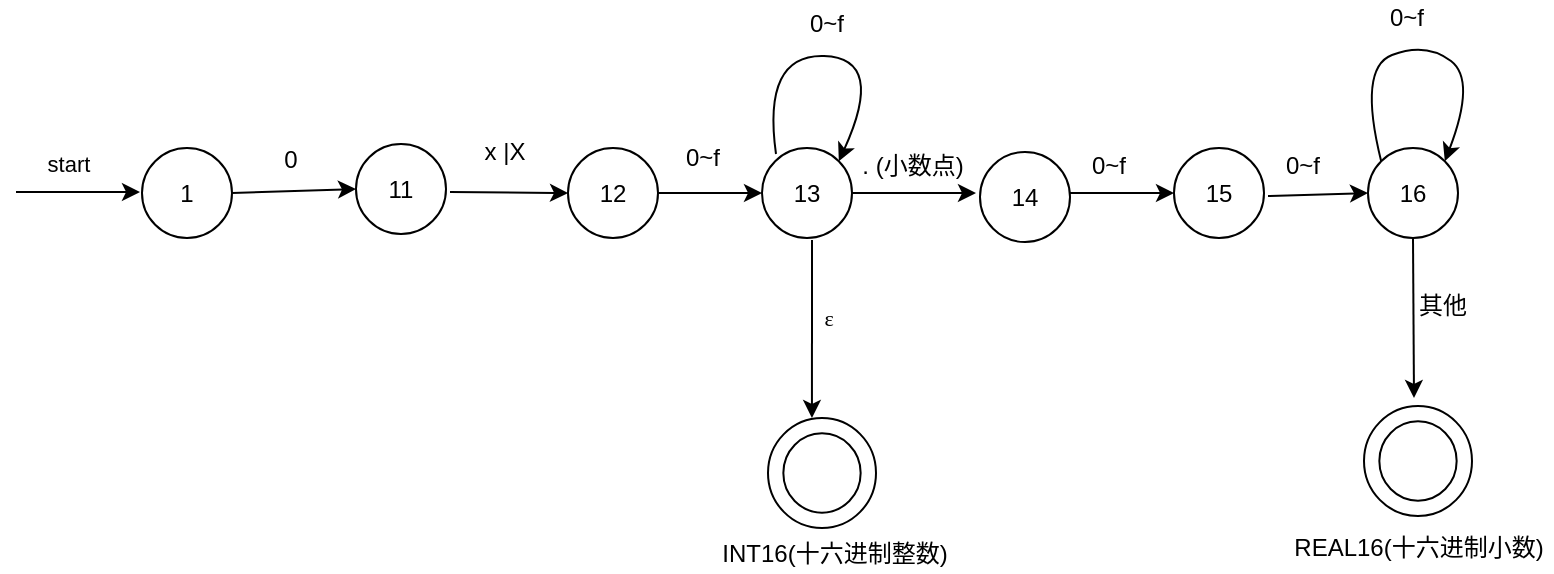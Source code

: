 <mxfile version="19.0.2" type="device"><diagram id="mX-PjH2hYDGYRvS_smga" name="Page-1"><mxGraphModel dx="881" dy="715" grid="0" gridSize="10" guides="1" tooltips="1" connect="1" arrows="1" fold="1" page="1" pageScale="1" pageWidth="827" pageHeight="1169" math="0" shadow="0"><root><mxCell id="0"/><mxCell id="1" parent="0"/><mxCell id="kXG4Nu-5K_6BPEgrHqvr-1" value="1" style="ellipse;whiteSpace=wrap;html=1;aspect=fixed;" vertex="1" parent="1"><mxGeometry x="71" y="180" width="45" height="45" as="geometry"/></mxCell><mxCell id="kXG4Nu-5K_6BPEgrHqvr-2" value="11" style="ellipse;whiteSpace=wrap;html=1;aspect=fixed;" vertex="1" parent="1"><mxGeometry x="178" y="178" width="45" height="45" as="geometry"/></mxCell><mxCell id="kXG4Nu-5K_6BPEgrHqvr-3" value="12" style="ellipse;whiteSpace=wrap;html=1;aspect=fixed;" vertex="1" parent="1"><mxGeometry x="284" y="180" width="45" height="45" as="geometry"/></mxCell><mxCell id="kXG4Nu-5K_6BPEgrHqvr-4" value="13" style="ellipse;whiteSpace=wrap;html=1;aspect=fixed;" vertex="1" parent="1"><mxGeometry x="381" y="180" width="45" height="45" as="geometry"/></mxCell><mxCell id="kXG4Nu-5K_6BPEgrHqvr-6" value="15" style="ellipse;whiteSpace=wrap;html=1;aspect=fixed;" vertex="1" parent="1"><mxGeometry x="587" y="180" width="45" height="45" as="geometry"/></mxCell><mxCell id="kXG4Nu-5K_6BPEgrHqvr-7" value="16" style="ellipse;whiteSpace=wrap;html=1;aspect=fixed;" vertex="1" parent="1"><mxGeometry x="684" y="180" width="45" height="45" as="geometry"/></mxCell><mxCell id="kXG4Nu-5K_6BPEgrHqvr-8" value="" style="endArrow=classic;html=1;rounded=0;" edge="1" parent="1"><mxGeometry width="50" height="50" relative="1" as="geometry"><mxPoint x="8" y="202" as="sourcePoint"/><mxPoint x="70" y="202" as="targetPoint"/></mxGeometry></mxCell><mxCell id="kXG4Nu-5K_6BPEgrHqvr-24" value="start" style="edgeLabel;html=1;align=center;verticalAlign=middle;resizable=0;points=[];" vertex="1" connectable="0" parent="kXG4Nu-5K_6BPEgrHqvr-8"><mxGeometry x="-0.656" y="6" relative="1" as="geometry"><mxPoint x="15" y="-8" as="offset"/></mxGeometry></mxCell><mxCell id="kXG4Nu-5K_6BPEgrHqvr-9" value="" style="endArrow=classic;html=1;rounded=0;exitX=1;exitY=0.5;exitDx=0;exitDy=0;entryX=0;entryY=0.5;entryDx=0;entryDy=0;" edge="1" parent="1" source="kXG4Nu-5K_6BPEgrHqvr-1" target="kXG4Nu-5K_6BPEgrHqvr-2"><mxGeometry width="50" height="50" relative="1" as="geometry"><mxPoint x="117" y="232" as="sourcePoint"/><mxPoint x="167" y="182" as="targetPoint"/></mxGeometry></mxCell><mxCell id="kXG4Nu-5K_6BPEgrHqvr-10" value="" style="endArrow=classic;html=1;rounded=0;entryX=0;entryY=0.5;entryDx=0;entryDy=0;" edge="1" parent="1" target="kXG4Nu-5K_6BPEgrHqvr-3"><mxGeometry width="50" height="50" relative="1" as="geometry"><mxPoint x="225" y="202" as="sourcePoint"/><mxPoint x="275" y="181" as="targetPoint"/></mxGeometry></mxCell><mxCell id="kXG4Nu-5K_6BPEgrHqvr-11" value="" style="endArrow=classic;html=1;rounded=0;exitX=1;exitY=0.5;exitDx=0;exitDy=0;entryX=0;entryY=0.5;entryDx=0;entryDy=0;" edge="1" parent="1" source="kXG4Nu-5K_6BPEgrHqvr-3" target="kXG4Nu-5K_6BPEgrHqvr-4"><mxGeometry width="50" height="50" relative="1" as="geometry"><mxPoint x="337" y="235" as="sourcePoint"/><mxPoint x="387" y="185" as="targetPoint"/></mxGeometry></mxCell><mxCell id="kXG4Nu-5K_6BPEgrHqvr-12" value="" style="endArrow=classic;html=1;rounded=0;exitX=1;exitY=0.5;exitDx=0;exitDy=0;entryX=0;entryY=0.5;entryDx=0;entryDy=0;" edge="1" parent="1" source="kXG4Nu-5K_6BPEgrHqvr-4"><mxGeometry width="50" height="50" relative="1" as="geometry"><mxPoint x="435" y="229" as="sourcePoint"/><mxPoint x="488" y="202.5" as="targetPoint"/></mxGeometry></mxCell><mxCell id="kXG4Nu-5K_6BPEgrHqvr-13" value="" style="endArrow=classic;html=1;rounded=0;exitX=1;exitY=0.5;exitDx=0;exitDy=0;entryX=0;entryY=0.5;entryDx=0;entryDy=0;" edge="1" parent="1" target="kXG4Nu-5K_6BPEgrHqvr-6"><mxGeometry width="50" height="50" relative="1" as="geometry"><mxPoint x="533" y="202.5" as="sourcePoint"/><mxPoint x="591" y="168" as="targetPoint"/></mxGeometry></mxCell><mxCell id="kXG4Nu-5K_6BPEgrHqvr-14" value="" style="endArrow=classic;html=1;rounded=0;entryX=0;entryY=0.5;entryDx=0;entryDy=0;" edge="1" parent="1" target="kXG4Nu-5K_6BPEgrHqvr-7"><mxGeometry width="50" height="50" relative="1" as="geometry"><mxPoint x="634" y="204" as="sourcePoint"/><mxPoint x="689" y="172" as="targetPoint"/></mxGeometry></mxCell><mxCell id="kXG4Nu-5K_6BPEgrHqvr-15" value="14" style="ellipse;whiteSpace=wrap;html=1;aspect=fixed;" vertex="1" parent="1"><mxGeometry x="490" y="182" width="45" height="45" as="geometry"/></mxCell><mxCell id="kXG4Nu-5K_6BPEgrHqvr-17" value="" style="verticalLabelPosition=bottom;verticalAlign=top;html=1;shape=mxgraph.basic.donut;dx=7.67;" vertex="1" parent="1"><mxGeometry x="384" y="315" width="54" height="55" as="geometry"/></mxCell><mxCell id="kXG4Nu-5K_6BPEgrHqvr-19" value="" style="verticalLabelPosition=bottom;verticalAlign=top;html=1;shape=mxgraph.basic.donut;dx=7.67;" vertex="1" parent="1"><mxGeometry x="682" y="309" width="54" height="55" as="geometry"/></mxCell><mxCell id="kXG4Nu-5K_6BPEgrHqvr-20" value="" style="curved=1;endArrow=classic;html=1;rounded=0;entryX=1;entryY=0;entryDx=0;entryDy=0;" edge="1" parent="1" target="kXG4Nu-5K_6BPEgrHqvr-4"><mxGeometry width="50" height="50" relative="1" as="geometry"><mxPoint x="388" y="183" as="sourcePoint"/><mxPoint x="435.653" y="176.347" as="targetPoint"/><Array as="points"><mxPoint x="381" y="133"/><mxPoint x="443" y="135"/></Array></mxGeometry></mxCell><mxCell id="kXG4Nu-5K_6BPEgrHqvr-21" value="" style="curved=1;endArrow=classic;html=1;rounded=0;exitX=0;exitY=0;exitDx=0;exitDy=0;entryX=1;entryY=0;entryDx=0;entryDy=0;" edge="1" parent="1" source="kXG4Nu-5K_6BPEgrHqvr-7" target="kXG4Nu-5K_6BPEgrHqvr-7"><mxGeometry width="50" height="50" relative="1" as="geometry"><mxPoint x="691.347" y="167.347" as="sourcePoint"/><mxPoint x="731.653" y="167.347" as="targetPoint"/><Array as="points"><mxPoint x="679" y="140"/><mxPoint x="713" y="127"/><mxPoint x="738" y="146"/></Array></mxGeometry></mxCell><mxCell id="kXG4Nu-5K_6BPEgrHqvr-22" value="" style="endArrow=classic;html=1;rounded=0;entryX=0.407;entryY=0;entryDx=0;entryDy=0;entryPerimeter=0;" edge="1" parent="1" target="kXG4Nu-5K_6BPEgrHqvr-17"><mxGeometry width="50" height="50" relative="1" as="geometry"><mxPoint x="406" y="226" as="sourcePoint"/><mxPoint x="446" y="252" as="targetPoint"/></mxGeometry></mxCell><mxCell id="kXG4Nu-5K_6BPEgrHqvr-30" value="&lt;p class=&quot;MsoNormal&quot;&gt;&lt;span style=&quot;mso-spacerun:'yes';font-family:宋体;mso-bidi-font-family:'Times New Roman';&lt;br/&gt;font-size:14.0pt;mso-font-kerning:1.0pt;&quot;&gt;ε&lt;/span&gt;&lt;/p&gt;" style="edgeLabel;html=1;align=center;verticalAlign=middle;resizable=0;points=[];" vertex="1" connectable="0" parent="kXG4Nu-5K_6BPEgrHqvr-22"><mxGeometry x="-0.213" y="8" relative="1" as="geometry"><mxPoint y="4" as="offset"/></mxGeometry></mxCell><mxCell id="kXG4Nu-5K_6BPEgrHqvr-23" value="" style="endArrow=classic;html=1;rounded=0;exitX=0.5;exitY=1;exitDx=0;exitDy=0;" edge="1" parent="1" source="kXG4Nu-5K_6BPEgrHqvr-7"><mxGeometry width="50" height="50" relative="1" as="geometry"><mxPoint x="698" y="304" as="sourcePoint"/><mxPoint x="707" y="305" as="targetPoint"/></mxGeometry></mxCell><mxCell id="kXG4Nu-5K_6BPEgrHqvr-25" value="0" style="text;html=1;align=center;verticalAlign=middle;resizable=0;points=[];autosize=1;strokeColor=none;fillColor=none;" vertex="1" parent="1"><mxGeometry x="136" y="177" width="17" height="18" as="geometry"/></mxCell><mxCell id="kXG4Nu-5K_6BPEgrHqvr-26" value="x |X" style="text;html=1;align=center;verticalAlign=middle;resizable=0;points=[];autosize=1;strokeColor=none;fillColor=none;" vertex="1" parent="1"><mxGeometry x="237" y="173" width="30" height="18" as="geometry"/></mxCell><mxCell id="kXG4Nu-5K_6BPEgrHqvr-27" value="0~f" style="text;html=1;align=center;verticalAlign=middle;resizable=0;points=[];autosize=1;strokeColor=none;fillColor=none;" vertex="1" parent="1"><mxGeometry x="337" y="176" width="27" height="18" as="geometry"/></mxCell><mxCell id="kXG4Nu-5K_6BPEgrHqvr-28" value="0~f" style="text;html=1;align=center;verticalAlign=middle;resizable=0;points=[];autosize=1;strokeColor=none;fillColor=none;" vertex="1" parent="1"><mxGeometry x="399" y="109" width="27" height="18" as="geometry"/></mxCell><mxCell id="kXG4Nu-5K_6BPEgrHqvr-29" value=". (小数点)" style="text;html=1;align=center;verticalAlign=middle;resizable=0;points=[];autosize=1;strokeColor=none;fillColor=none;" vertex="1" parent="1"><mxGeometry x="425" y="180" width="61" height="18" as="geometry"/></mxCell><mxCell id="kXG4Nu-5K_6BPEgrHqvr-31" value="0~f" style="text;html=1;align=center;verticalAlign=middle;resizable=0;points=[];autosize=1;strokeColor=none;fillColor=none;" vertex="1" parent="1"><mxGeometry x="540" y="180" width="27" height="18" as="geometry"/></mxCell><mxCell id="kXG4Nu-5K_6BPEgrHqvr-32" value="0~f" style="text;html=1;align=center;verticalAlign=middle;resizable=0;points=[];autosize=1;strokeColor=none;fillColor=none;" vertex="1" parent="1"><mxGeometry x="637" y="180" width="27" height="18" as="geometry"/></mxCell><mxCell id="kXG4Nu-5K_6BPEgrHqvr-33" value="0~f" style="text;html=1;align=center;verticalAlign=middle;resizable=0;points=[];autosize=1;strokeColor=none;fillColor=none;" vertex="1" parent="1"><mxGeometry x="689" y="106" width="27" height="18" as="geometry"/></mxCell><mxCell id="kXG4Nu-5K_6BPEgrHqvr-34" value="其他" style="text;html=1;align=center;verticalAlign=middle;resizable=0;points=[];autosize=1;strokeColor=none;fillColor=none;" vertex="1" parent="1"><mxGeometry x="704" y="250" width="34" height="18" as="geometry"/></mxCell><mxCell id="kXG4Nu-5K_6BPEgrHqvr-35" value="INT16(十六进制整数)" style="text;html=1;align=center;verticalAlign=middle;resizable=0;points=[];autosize=1;strokeColor=none;fillColor=none;" vertex="1" parent="1"><mxGeometry x="355" y="374" width="123" height="18" as="geometry"/></mxCell><mxCell id="kXG4Nu-5K_6BPEgrHqvr-36" value="REAL16(十六进制小数)" style="text;html=1;align=center;verticalAlign=middle;resizable=0;points=[];autosize=1;strokeColor=none;fillColor=none;" vertex="1" parent="1"><mxGeometry x="641" y="371" width="135" height="18" as="geometry"/></mxCell></root></mxGraphModel></diagram></mxfile>